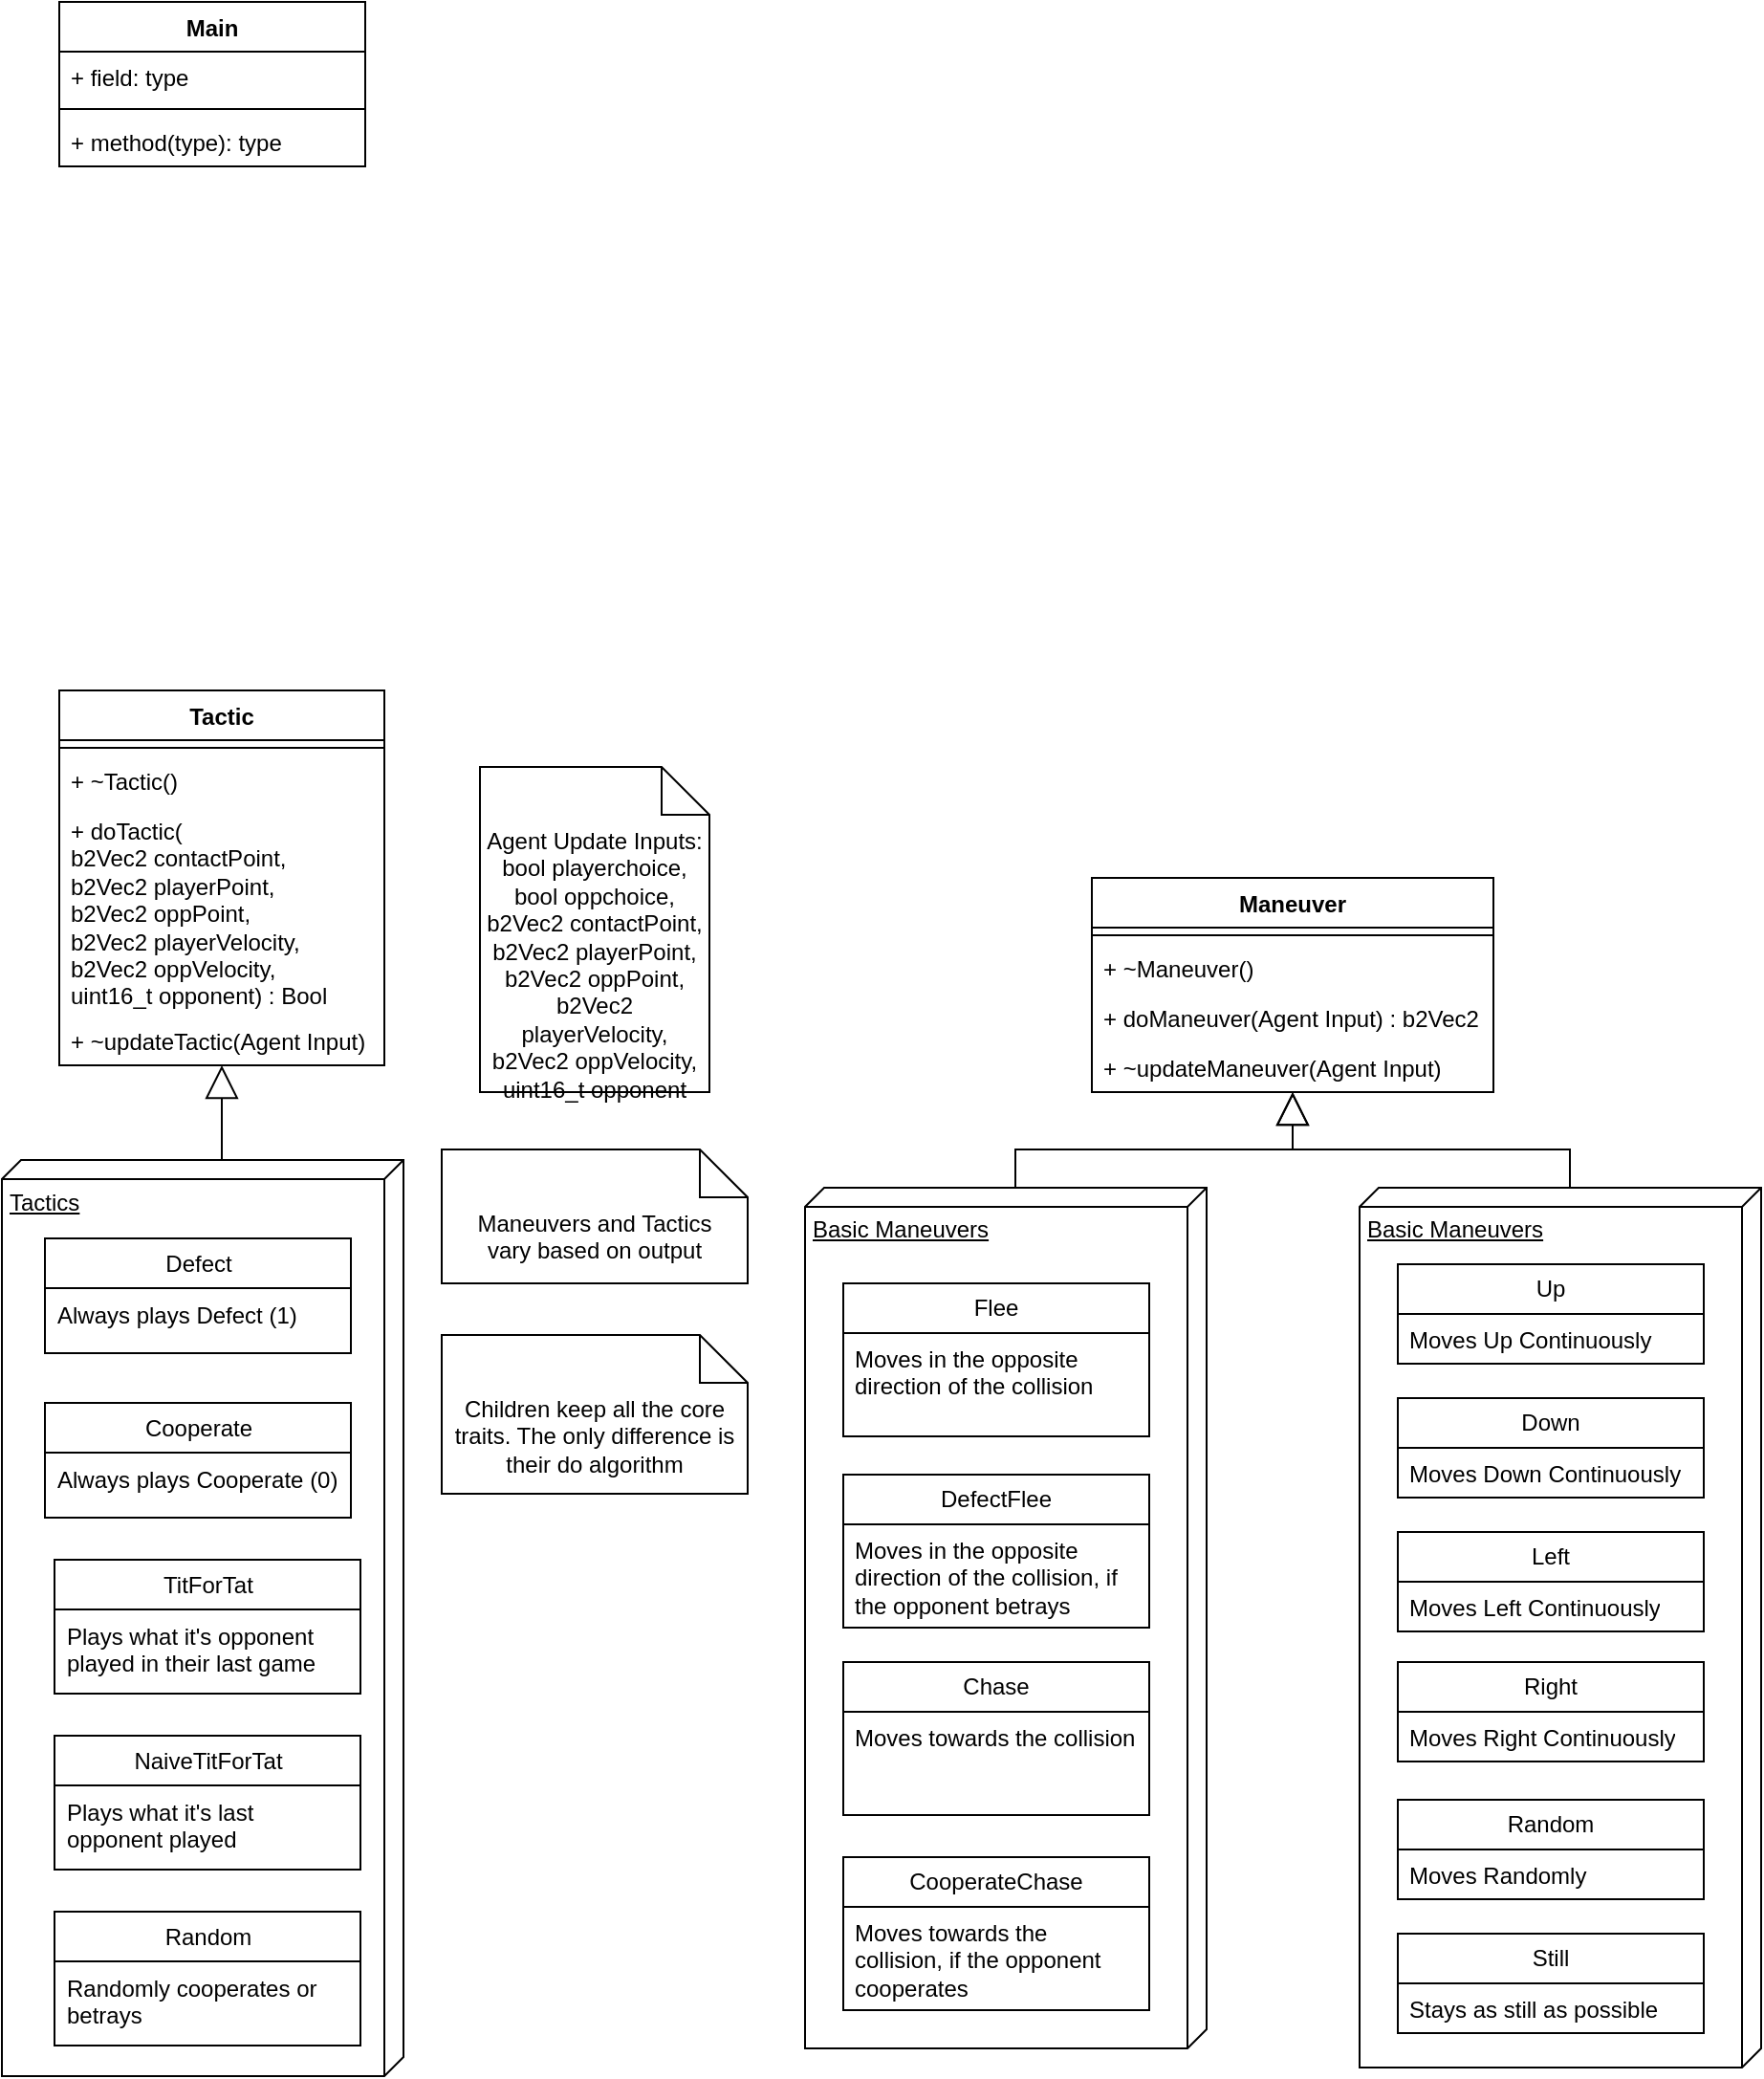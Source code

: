 <mxfile version="24.8.6">
  <diagram name="Page-1" id="15fARvEjuGoJQRsgN22F">
    <mxGraphModel dx="808" dy="1507" grid="1" gridSize="10" guides="1" tooltips="1" connect="1" arrows="1" fold="1" page="1" pageScale="1" pageWidth="850" pageHeight="1100" math="0" shadow="0">
      <root>
        <mxCell id="0" />
        <mxCell id="1" parent="0" />
        <mxCell id="ZBsdz69OhWumd8uEH73e-70" style="edgeStyle=orthogonalEdgeStyle;rounded=0;orthogonalLoop=1;jettySize=auto;html=1;exitX=0;exitY=0;exitDx=0;exitDy=100;exitPerimeter=0;entryX=0.5;entryY=1;entryDx=0;entryDy=0;endArrow=block;endFill=0;endSize=15;" edge="1" parent="1" source="ZBsdz69OhWumd8uEH73e-69" target="ZBsdz69OhWumd8uEH73e-1">
          <mxGeometry relative="1" as="geometry" />
        </mxCell>
        <mxCell id="ZBsdz69OhWumd8uEH73e-69" value="Tactics" style="verticalAlign=top;align=left;spacingTop=8;spacingLeft=2;spacingRight=12;shape=cube;size=10;direction=south;fontStyle=4;html=1;whiteSpace=wrap;" vertex="1" parent="1">
          <mxGeometry x="50" y="125.5" width="210" height="479" as="geometry" />
        </mxCell>
        <mxCell id="ZBsdz69OhWumd8uEH73e-52" style="edgeStyle=orthogonalEdgeStyle;rounded=0;orthogonalLoop=1;jettySize=auto;html=1;exitX=0;exitY=0;exitDx=0;exitDy=100;exitPerimeter=0;entryX=0.5;entryY=1;entryDx=0;entryDy=0;endArrow=block;endFill=0;endSize=15;" edge="1" parent="1" source="ZBsdz69OhWumd8uEH73e-49" target="ZBsdz69OhWumd8uEH73e-8">
          <mxGeometry relative="1" as="geometry" />
        </mxCell>
        <mxCell id="ZBsdz69OhWumd8uEH73e-49" value="Basic Maneuvers" style="verticalAlign=top;align=left;spacingTop=8;spacingLeft=2;spacingRight=12;shape=cube;size=10;direction=south;fontStyle=4;html=1;whiteSpace=wrap;" vertex="1" parent="1">
          <mxGeometry x="470" y="140" width="210" height="450" as="geometry" />
        </mxCell>
        <mxCell id="ZBsdz69OhWumd8uEH73e-53" style="edgeStyle=orthogonalEdgeStyle;rounded=0;orthogonalLoop=1;jettySize=auto;html=1;exitX=0;exitY=0;exitDx=0;exitDy=100;exitPerimeter=0;entryX=0.5;entryY=1;entryDx=0;entryDy=0;endArrow=block;endFill=0;endSize=15;" edge="1" parent="1" source="ZBsdz69OhWumd8uEH73e-30" target="ZBsdz69OhWumd8uEH73e-8">
          <mxGeometry relative="1" as="geometry" />
        </mxCell>
        <mxCell id="ZBsdz69OhWumd8uEH73e-30" value="Basic Maneuvers" style="verticalAlign=top;align=left;spacingTop=8;spacingLeft=2;spacingRight=12;shape=cube;size=10;direction=south;fontStyle=4;html=1;whiteSpace=wrap;" vertex="1" parent="1">
          <mxGeometry x="760" y="140" width="210" height="460" as="geometry" />
        </mxCell>
        <mxCell id="ZBsdz69OhWumd8uEH73e-1" value="Tactic" style="swimlane;fontStyle=1;align=center;verticalAlign=top;childLayout=stackLayout;horizontal=1;startSize=26;horizontalStack=0;resizeParent=1;resizeParentMax=0;resizeLast=0;collapsible=1;marginBottom=0;whiteSpace=wrap;html=1;" vertex="1" parent="1">
          <mxGeometry x="80" y="-120" width="170" height="196" as="geometry" />
        </mxCell>
        <mxCell id="ZBsdz69OhWumd8uEH73e-3" value="" style="line;strokeWidth=1;fillColor=none;align=left;verticalAlign=middle;spacingTop=-1;spacingLeft=3;spacingRight=3;rotatable=0;labelPosition=right;points=[];portConstraint=eastwest;strokeColor=inherit;" vertex="1" parent="ZBsdz69OhWumd8uEH73e-1">
          <mxGeometry y="26" width="170" height="8" as="geometry" />
        </mxCell>
        <mxCell id="ZBsdz69OhWumd8uEH73e-4" value="&lt;div&gt;+ ~Tactic()&lt;/div&gt;" style="text;strokeColor=none;fillColor=none;align=left;verticalAlign=top;spacingLeft=4;spacingRight=4;overflow=hidden;rotatable=0;points=[[0,0.5],[1,0.5]];portConstraint=eastwest;whiteSpace=wrap;html=1;" vertex="1" parent="ZBsdz69OhWumd8uEH73e-1">
          <mxGeometry y="34" width="170" height="26" as="geometry" />
        </mxCell>
        <mxCell id="ZBsdz69OhWumd8uEH73e-5" value="&lt;div&gt;+ doTactic(&lt;/div&gt;&lt;div&gt;&lt;div&gt;b2Vec2 contactPoint,&amp;nbsp;&lt;/div&gt;&lt;div&gt;b2Vec2 playerPoint,&amp;nbsp;&lt;/div&gt;&lt;div&gt;b2Vec2 oppPoint,&amp;nbsp;&lt;/div&gt;&lt;div&gt;b2Vec2 playerVelocity,&amp;nbsp;&lt;/div&gt;&lt;div&gt;b2Vec2 oppVelocity,&amp;nbsp;&lt;/div&gt;uint16_t opponent) : Bool&lt;br&gt;&lt;/div&gt;" style="text;strokeColor=none;fillColor=none;align=left;verticalAlign=top;spacingLeft=4;spacingRight=4;overflow=hidden;rotatable=0;points=[[0,0.5],[1,0.5]];portConstraint=eastwest;whiteSpace=wrap;html=1;" vertex="1" parent="ZBsdz69OhWumd8uEH73e-1">
          <mxGeometry y="60" width="170" height="110" as="geometry" />
        </mxCell>
        <mxCell id="ZBsdz69OhWumd8uEH73e-6" value="&lt;div&gt;+ ~updateTactic(Agent Input)&lt;/div&gt;" style="text;strokeColor=none;fillColor=none;align=left;verticalAlign=top;spacingLeft=4;spacingRight=4;overflow=hidden;rotatable=0;points=[[0,0.5],[1,0.5]];portConstraint=eastwest;whiteSpace=wrap;html=1;" vertex="1" parent="ZBsdz69OhWumd8uEH73e-1">
          <mxGeometry y="170" width="170" height="26" as="geometry" />
        </mxCell>
        <mxCell id="ZBsdz69OhWumd8uEH73e-7" value="&lt;div&gt;Agent Update Inputs:&lt;/div&gt;&lt;div&gt;bool playerchoice, bool oppchoice, b2Vec2 contactPoint, b2Vec2 playerPoint, b2Vec2 oppPoint, b2Vec2 playerVelocity, b2Vec2 oppVelocity, uint16_t opponent&lt;br&gt;&lt;/div&gt;" style="shape=note2;boundedLbl=1;whiteSpace=wrap;html=1;size=25;verticalAlign=top;align=center;" vertex="1" parent="1">
          <mxGeometry x="300" y="-80" width="120" height="170" as="geometry" />
        </mxCell>
        <mxCell id="ZBsdz69OhWumd8uEH73e-8" value="Maneuver" style="swimlane;fontStyle=1;align=center;verticalAlign=top;childLayout=stackLayout;horizontal=1;startSize=26;horizontalStack=0;resizeParent=1;resizeParentMax=0;resizeLast=0;collapsible=1;marginBottom=0;whiteSpace=wrap;html=1;" vertex="1" parent="1">
          <mxGeometry x="620" y="-22" width="210" height="112" as="geometry" />
        </mxCell>
        <mxCell id="ZBsdz69OhWumd8uEH73e-9" value="" style="line;strokeWidth=1;fillColor=none;align=left;verticalAlign=middle;spacingTop=-1;spacingLeft=3;spacingRight=3;rotatable=0;labelPosition=right;points=[];portConstraint=eastwest;strokeColor=inherit;" vertex="1" parent="ZBsdz69OhWumd8uEH73e-8">
          <mxGeometry y="26" width="210" height="8" as="geometry" />
        </mxCell>
        <mxCell id="ZBsdz69OhWumd8uEH73e-10" value="&lt;div&gt;+ ~Maneuver()&lt;/div&gt;" style="text;strokeColor=none;fillColor=none;align=left;verticalAlign=top;spacingLeft=4;spacingRight=4;overflow=hidden;rotatable=0;points=[[0,0.5],[1,0.5]];portConstraint=eastwest;whiteSpace=wrap;html=1;" vertex="1" parent="ZBsdz69OhWumd8uEH73e-8">
          <mxGeometry y="34" width="210" height="26" as="geometry" />
        </mxCell>
        <mxCell id="ZBsdz69OhWumd8uEH73e-11" value="&lt;div&gt;+ doManeuver(Agent Input) : b2Vec2&lt;br&gt;&lt;/div&gt;" style="text;strokeColor=none;fillColor=none;align=left;verticalAlign=top;spacingLeft=4;spacingRight=4;overflow=hidden;rotatable=0;points=[[0,0.5],[1,0.5]];portConstraint=eastwest;whiteSpace=wrap;html=1;" vertex="1" parent="ZBsdz69OhWumd8uEH73e-8">
          <mxGeometry y="60" width="210" height="26" as="geometry" />
        </mxCell>
        <mxCell id="ZBsdz69OhWumd8uEH73e-12" value="&lt;div&gt;+ ~updateManeuver(Agent Input)&lt;/div&gt;" style="text;strokeColor=none;fillColor=none;align=left;verticalAlign=top;spacingLeft=4;spacingRight=4;overflow=hidden;rotatable=0;points=[[0,0.5],[1,0.5]];portConstraint=eastwest;whiteSpace=wrap;html=1;" vertex="1" parent="ZBsdz69OhWumd8uEH73e-8">
          <mxGeometry y="86" width="210" height="26" as="geometry" />
        </mxCell>
        <mxCell id="ZBsdz69OhWumd8uEH73e-13" value="Up" style="swimlane;fontStyle=0;childLayout=stackLayout;horizontal=1;startSize=26;fillColor=none;horizontalStack=0;resizeParent=1;resizeParentMax=0;resizeLast=0;collapsible=1;marginBottom=0;whiteSpace=wrap;html=1;" vertex="1" parent="1">
          <mxGeometry x="780" y="180" width="160" height="52" as="geometry" />
        </mxCell>
        <mxCell id="ZBsdz69OhWumd8uEH73e-16" value="Moves Up Continuously" style="text;strokeColor=none;fillColor=none;align=left;verticalAlign=top;spacingLeft=4;spacingRight=4;overflow=hidden;rotatable=0;points=[[0,0.5],[1,0.5]];portConstraint=eastwest;whiteSpace=wrap;html=1;" vertex="1" parent="ZBsdz69OhWumd8uEH73e-13">
          <mxGeometry y="26" width="160" height="26" as="geometry" />
        </mxCell>
        <mxCell id="ZBsdz69OhWumd8uEH73e-17" value="&lt;div&gt;Maneuvers and Tactics&lt;/div&gt;&lt;div&gt;vary based on output&lt;br&gt;&lt;/div&gt;" style="shape=note2;boundedLbl=1;whiteSpace=wrap;html=1;size=25;verticalAlign=top;align=center;" vertex="1" parent="1">
          <mxGeometry x="280" y="120" width="160" height="70" as="geometry" />
        </mxCell>
        <mxCell id="ZBsdz69OhWumd8uEH73e-18" value="Children keep all the core traits. The only difference is their do algorithm" style="shape=note2;boundedLbl=1;whiteSpace=wrap;html=1;size=25;verticalAlign=top;align=center;" vertex="1" parent="1">
          <mxGeometry x="280" y="217" width="160" height="83" as="geometry" />
        </mxCell>
        <mxCell id="ZBsdz69OhWumd8uEH73e-21" value="Down" style="swimlane;fontStyle=0;childLayout=stackLayout;horizontal=1;startSize=26;fillColor=none;horizontalStack=0;resizeParent=1;resizeParentMax=0;resizeLast=0;collapsible=1;marginBottom=0;whiteSpace=wrap;html=1;" vertex="1" parent="1">
          <mxGeometry x="780" y="250" width="160" height="52" as="geometry" />
        </mxCell>
        <mxCell id="ZBsdz69OhWumd8uEH73e-22" value="Moves Down Continuously" style="text;strokeColor=none;fillColor=none;align=left;verticalAlign=top;spacingLeft=4;spacingRight=4;overflow=hidden;rotatable=0;points=[[0,0.5],[1,0.5]];portConstraint=eastwest;whiteSpace=wrap;html=1;" vertex="1" parent="ZBsdz69OhWumd8uEH73e-21">
          <mxGeometry y="26" width="160" height="26" as="geometry" />
        </mxCell>
        <mxCell id="ZBsdz69OhWumd8uEH73e-25" value="Left" style="swimlane;fontStyle=0;childLayout=stackLayout;horizontal=1;startSize=26;fillColor=none;horizontalStack=0;resizeParent=1;resizeParentMax=0;resizeLast=0;collapsible=1;marginBottom=0;whiteSpace=wrap;html=1;" vertex="1" parent="1">
          <mxGeometry x="780" y="320" width="160" height="52" as="geometry" />
        </mxCell>
        <mxCell id="ZBsdz69OhWumd8uEH73e-26" value="Moves Left Continuously" style="text;strokeColor=none;fillColor=none;align=left;verticalAlign=top;spacingLeft=4;spacingRight=4;overflow=hidden;rotatable=0;points=[[0,0.5],[1,0.5]];portConstraint=eastwest;whiteSpace=wrap;html=1;" vertex="1" parent="ZBsdz69OhWumd8uEH73e-25">
          <mxGeometry y="26" width="160" height="26" as="geometry" />
        </mxCell>
        <mxCell id="ZBsdz69OhWumd8uEH73e-27" value="Right" style="swimlane;fontStyle=0;childLayout=stackLayout;horizontal=1;startSize=26;fillColor=none;horizontalStack=0;resizeParent=1;resizeParentMax=0;resizeLast=0;collapsible=1;marginBottom=0;whiteSpace=wrap;html=1;" vertex="1" parent="1">
          <mxGeometry x="780" y="388" width="160" height="52" as="geometry" />
        </mxCell>
        <mxCell id="ZBsdz69OhWumd8uEH73e-28" value="Moves Right Continuously" style="text;strokeColor=none;fillColor=none;align=left;verticalAlign=top;spacingLeft=4;spacingRight=4;overflow=hidden;rotatable=0;points=[[0,0.5],[1,0.5]];portConstraint=eastwest;whiteSpace=wrap;html=1;" vertex="1" parent="ZBsdz69OhWumd8uEH73e-27">
          <mxGeometry y="26" width="160" height="26" as="geometry" />
        </mxCell>
        <mxCell id="ZBsdz69OhWumd8uEH73e-31" value="Random" style="swimlane;fontStyle=0;childLayout=stackLayout;horizontal=1;startSize=26;fillColor=none;horizontalStack=0;resizeParent=1;resizeParentMax=0;resizeLast=0;collapsible=1;marginBottom=0;whiteSpace=wrap;html=1;" vertex="1" parent="1">
          <mxGeometry x="780" y="460" width="160" height="52" as="geometry" />
        </mxCell>
        <mxCell id="ZBsdz69OhWumd8uEH73e-32" value="Moves Randomly" style="text;strokeColor=none;fillColor=none;align=left;verticalAlign=top;spacingLeft=4;spacingRight=4;overflow=hidden;rotatable=0;points=[[0,0.5],[1,0.5]];portConstraint=eastwest;whiteSpace=wrap;html=1;" vertex="1" parent="ZBsdz69OhWumd8uEH73e-31">
          <mxGeometry y="26" width="160" height="26" as="geometry" />
        </mxCell>
        <mxCell id="ZBsdz69OhWumd8uEH73e-33" value="Still" style="swimlane;fontStyle=0;childLayout=stackLayout;horizontal=1;startSize=26;fillColor=none;horizontalStack=0;resizeParent=1;resizeParentMax=0;resizeLast=0;collapsible=1;marginBottom=0;whiteSpace=wrap;html=1;" vertex="1" parent="1">
          <mxGeometry x="780" y="530" width="160" height="52" as="geometry" />
        </mxCell>
        <mxCell id="ZBsdz69OhWumd8uEH73e-34" value="Stays as still as possible" style="text;strokeColor=none;fillColor=none;align=left;verticalAlign=top;spacingLeft=4;spacingRight=4;overflow=hidden;rotatable=0;points=[[0,0.5],[1,0.5]];portConstraint=eastwest;whiteSpace=wrap;html=1;" vertex="1" parent="ZBsdz69OhWumd8uEH73e-33">
          <mxGeometry y="26" width="160" height="26" as="geometry" />
        </mxCell>
        <mxCell id="ZBsdz69OhWumd8uEH73e-35" value="Flee" style="swimlane;fontStyle=0;childLayout=stackLayout;horizontal=1;startSize=26;fillColor=none;horizontalStack=0;resizeParent=1;resizeParentMax=0;resizeLast=0;collapsible=1;marginBottom=0;whiteSpace=wrap;html=1;" vertex="1" parent="1">
          <mxGeometry x="490" y="190" width="160" height="80" as="geometry" />
        </mxCell>
        <mxCell id="ZBsdz69OhWumd8uEH73e-36" value="Moves in the opposite direction of the collision" style="text;strokeColor=none;fillColor=none;align=left;verticalAlign=top;spacingLeft=4;spacingRight=4;overflow=hidden;rotatable=0;points=[[0,0.5],[1,0.5]];portConstraint=eastwest;whiteSpace=wrap;html=1;" vertex="1" parent="ZBsdz69OhWumd8uEH73e-35">
          <mxGeometry y="26" width="160" height="54" as="geometry" />
        </mxCell>
        <mxCell id="ZBsdz69OhWumd8uEH73e-37" value="DefectFlee" style="swimlane;fontStyle=0;childLayout=stackLayout;horizontal=1;startSize=26;fillColor=none;horizontalStack=0;resizeParent=1;resizeParentMax=0;resizeLast=0;collapsible=1;marginBottom=0;whiteSpace=wrap;html=1;" vertex="1" parent="1">
          <mxGeometry x="490" y="290" width="160" height="80" as="geometry" />
        </mxCell>
        <mxCell id="ZBsdz69OhWumd8uEH73e-38" value="Moves in the opposite direction of the collision, if the opponent betrays" style="text;strokeColor=none;fillColor=none;align=left;verticalAlign=top;spacingLeft=4;spacingRight=4;overflow=hidden;rotatable=0;points=[[0,0.5],[1,0.5]];portConstraint=eastwest;whiteSpace=wrap;html=1;" vertex="1" parent="ZBsdz69OhWumd8uEH73e-37">
          <mxGeometry y="26" width="160" height="54" as="geometry" />
        </mxCell>
        <mxCell id="ZBsdz69OhWumd8uEH73e-39" value="Chase" style="swimlane;fontStyle=0;childLayout=stackLayout;horizontal=1;startSize=26;fillColor=none;horizontalStack=0;resizeParent=1;resizeParentMax=0;resizeLast=0;collapsible=1;marginBottom=0;whiteSpace=wrap;html=1;" vertex="1" parent="1">
          <mxGeometry x="490" y="388" width="160" height="80" as="geometry" />
        </mxCell>
        <mxCell id="ZBsdz69OhWumd8uEH73e-40" value="Moves towards the collision" style="text;strokeColor=none;fillColor=none;align=left;verticalAlign=top;spacingLeft=4;spacingRight=4;overflow=hidden;rotatable=0;points=[[0,0.5],[1,0.5]];portConstraint=eastwest;whiteSpace=wrap;html=1;" vertex="1" parent="ZBsdz69OhWumd8uEH73e-39">
          <mxGeometry y="26" width="160" height="54" as="geometry" />
        </mxCell>
        <mxCell id="ZBsdz69OhWumd8uEH73e-41" value="CooperateChase" style="swimlane;fontStyle=0;childLayout=stackLayout;horizontal=1;startSize=26;fillColor=none;horizontalStack=0;resizeParent=1;resizeParentMax=0;resizeLast=0;collapsible=1;marginBottom=0;whiteSpace=wrap;html=1;" vertex="1" parent="1">
          <mxGeometry x="490" y="490" width="160" height="80" as="geometry" />
        </mxCell>
        <mxCell id="ZBsdz69OhWumd8uEH73e-42" value="Moves towards the collision, if the opponent cooperates" style="text;strokeColor=none;fillColor=none;align=left;verticalAlign=top;spacingLeft=4;spacingRight=4;overflow=hidden;rotatable=0;points=[[0,0.5],[1,0.5]];portConstraint=eastwest;whiteSpace=wrap;html=1;" vertex="1" parent="ZBsdz69OhWumd8uEH73e-41">
          <mxGeometry y="26" width="160" height="54" as="geometry" />
        </mxCell>
        <mxCell id="ZBsdz69OhWumd8uEH73e-55" value="Defect" style="swimlane;fontStyle=0;childLayout=stackLayout;horizontal=1;startSize=26;fillColor=none;horizontalStack=0;resizeParent=1;resizeParentMax=0;resizeLast=0;collapsible=1;marginBottom=0;whiteSpace=wrap;html=1;" vertex="1" parent="1">
          <mxGeometry x="72.5" y="166.5" width="160" height="60" as="geometry" />
        </mxCell>
        <mxCell id="ZBsdz69OhWumd8uEH73e-56" value="Always plays Defect (1)" style="text;strokeColor=none;fillColor=none;align=left;verticalAlign=top;spacingLeft=4;spacingRight=4;overflow=hidden;rotatable=0;points=[[0,0.5],[1,0.5]];portConstraint=eastwest;whiteSpace=wrap;html=1;" vertex="1" parent="ZBsdz69OhWumd8uEH73e-55">
          <mxGeometry y="26" width="160" height="34" as="geometry" />
        </mxCell>
        <mxCell id="ZBsdz69OhWumd8uEH73e-57" value="Cooperate" style="swimlane;fontStyle=0;childLayout=stackLayout;horizontal=1;startSize=26;fillColor=none;horizontalStack=0;resizeParent=1;resizeParentMax=0;resizeLast=0;collapsible=1;marginBottom=0;whiteSpace=wrap;html=1;" vertex="1" parent="1">
          <mxGeometry x="72.5" y="252.5" width="160" height="60" as="geometry" />
        </mxCell>
        <mxCell id="ZBsdz69OhWumd8uEH73e-58" value="Always plays Cooperate (0)" style="text;strokeColor=none;fillColor=none;align=left;verticalAlign=top;spacingLeft=4;spacingRight=4;overflow=hidden;rotatable=0;points=[[0,0.5],[1,0.5]];portConstraint=eastwest;whiteSpace=wrap;html=1;" vertex="1" parent="ZBsdz69OhWumd8uEH73e-57">
          <mxGeometry y="26" width="160" height="34" as="geometry" />
        </mxCell>
        <mxCell id="ZBsdz69OhWumd8uEH73e-59" value="TitForTat" style="swimlane;fontStyle=0;childLayout=stackLayout;horizontal=1;startSize=26;fillColor=none;horizontalStack=0;resizeParent=1;resizeParentMax=0;resizeLast=0;collapsible=1;marginBottom=0;whiteSpace=wrap;html=1;" vertex="1" parent="1">
          <mxGeometry x="77.5" y="334.5" width="160" height="70" as="geometry" />
        </mxCell>
        <mxCell id="ZBsdz69OhWumd8uEH73e-60" value="Plays what it&#39;s opponent played in their last game" style="text;strokeColor=none;fillColor=none;align=left;verticalAlign=top;spacingLeft=4;spacingRight=4;overflow=hidden;rotatable=0;points=[[0,0.5],[1,0.5]];portConstraint=eastwest;whiteSpace=wrap;html=1;" vertex="1" parent="ZBsdz69OhWumd8uEH73e-59">
          <mxGeometry y="26" width="160" height="44" as="geometry" />
        </mxCell>
        <mxCell id="ZBsdz69OhWumd8uEH73e-61" value="NaiveTitForTat" style="swimlane;fontStyle=0;childLayout=stackLayout;horizontal=1;startSize=26;fillColor=none;horizontalStack=0;resizeParent=1;resizeParentMax=0;resizeLast=0;collapsible=1;marginBottom=0;whiteSpace=wrap;html=1;" vertex="1" parent="1">
          <mxGeometry x="77.5" y="426.5" width="160" height="70" as="geometry" />
        </mxCell>
        <mxCell id="ZBsdz69OhWumd8uEH73e-62" value="Plays what it&#39;s last opponent played" style="text;strokeColor=none;fillColor=none;align=left;verticalAlign=top;spacingLeft=4;spacingRight=4;overflow=hidden;rotatable=0;points=[[0,0.5],[1,0.5]];portConstraint=eastwest;whiteSpace=wrap;html=1;" vertex="1" parent="ZBsdz69OhWumd8uEH73e-61">
          <mxGeometry y="26" width="160" height="44" as="geometry" />
        </mxCell>
        <mxCell id="ZBsdz69OhWumd8uEH73e-64" value="Random" style="swimlane;fontStyle=0;childLayout=stackLayout;horizontal=1;startSize=26;fillColor=none;horizontalStack=0;resizeParent=1;resizeParentMax=0;resizeLast=0;collapsible=1;marginBottom=0;whiteSpace=wrap;html=1;" vertex="1" parent="1">
          <mxGeometry x="77.5" y="518.5" width="160" height="70" as="geometry" />
        </mxCell>
        <mxCell id="ZBsdz69OhWumd8uEH73e-65" value="Randomly cooperates or betrays" style="text;strokeColor=none;fillColor=none;align=left;verticalAlign=top;spacingLeft=4;spacingRight=4;overflow=hidden;rotatable=0;points=[[0,0.5],[1,0.5]];portConstraint=eastwest;whiteSpace=wrap;html=1;" vertex="1" parent="ZBsdz69OhWumd8uEH73e-64">
          <mxGeometry y="26" width="160" height="44" as="geometry" />
        </mxCell>
        <mxCell id="ZBsdz69OhWumd8uEH73e-74" value="Main" style="swimlane;fontStyle=1;align=center;verticalAlign=top;childLayout=stackLayout;horizontal=1;startSize=26;horizontalStack=0;resizeParent=1;resizeParentMax=0;resizeLast=0;collapsible=1;marginBottom=0;whiteSpace=wrap;html=1;" vertex="1" parent="1">
          <mxGeometry x="80" y="-480" width="160" height="86" as="geometry" />
        </mxCell>
        <mxCell id="ZBsdz69OhWumd8uEH73e-75" value="+ field: type" style="text;strokeColor=none;fillColor=none;align=left;verticalAlign=top;spacingLeft=4;spacingRight=4;overflow=hidden;rotatable=0;points=[[0,0.5],[1,0.5]];portConstraint=eastwest;whiteSpace=wrap;html=1;" vertex="1" parent="ZBsdz69OhWumd8uEH73e-74">
          <mxGeometry y="26" width="160" height="26" as="geometry" />
        </mxCell>
        <mxCell id="ZBsdz69OhWumd8uEH73e-76" value="" style="line;strokeWidth=1;fillColor=none;align=left;verticalAlign=middle;spacingTop=-1;spacingLeft=3;spacingRight=3;rotatable=0;labelPosition=right;points=[];portConstraint=eastwest;strokeColor=inherit;" vertex="1" parent="ZBsdz69OhWumd8uEH73e-74">
          <mxGeometry y="52" width="160" height="8" as="geometry" />
        </mxCell>
        <mxCell id="ZBsdz69OhWumd8uEH73e-77" value="+ method(type): type" style="text;strokeColor=none;fillColor=none;align=left;verticalAlign=top;spacingLeft=4;spacingRight=4;overflow=hidden;rotatable=0;points=[[0,0.5],[1,0.5]];portConstraint=eastwest;whiteSpace=wrap;html=1;" vertex="1" parent="ZBsdz69OhWumd8uEH73e-74">
          <mxGeometry y="60" width="160" height="26" as="geometry" />
        </mxCell>
      </root>
    </mxGraphModel>
  </diagram>
</mxfile>
